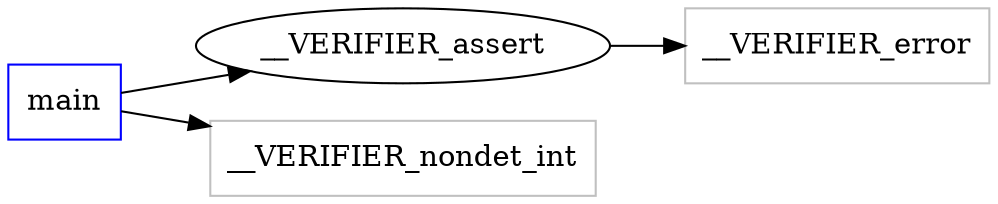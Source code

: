 digraph functioncalls {
rankdir=LR;

main [shape="box", color=blue];
__VERIFIER_error [shape="box", color=grey];
__VERIFIER_assert -> __VERIFIER_error;
main -> __VERIFIER_assert;
__VERIFIER_nondet_int [shape="box", color=grey];
main -> __VERIFIER_nondet_int;
}
